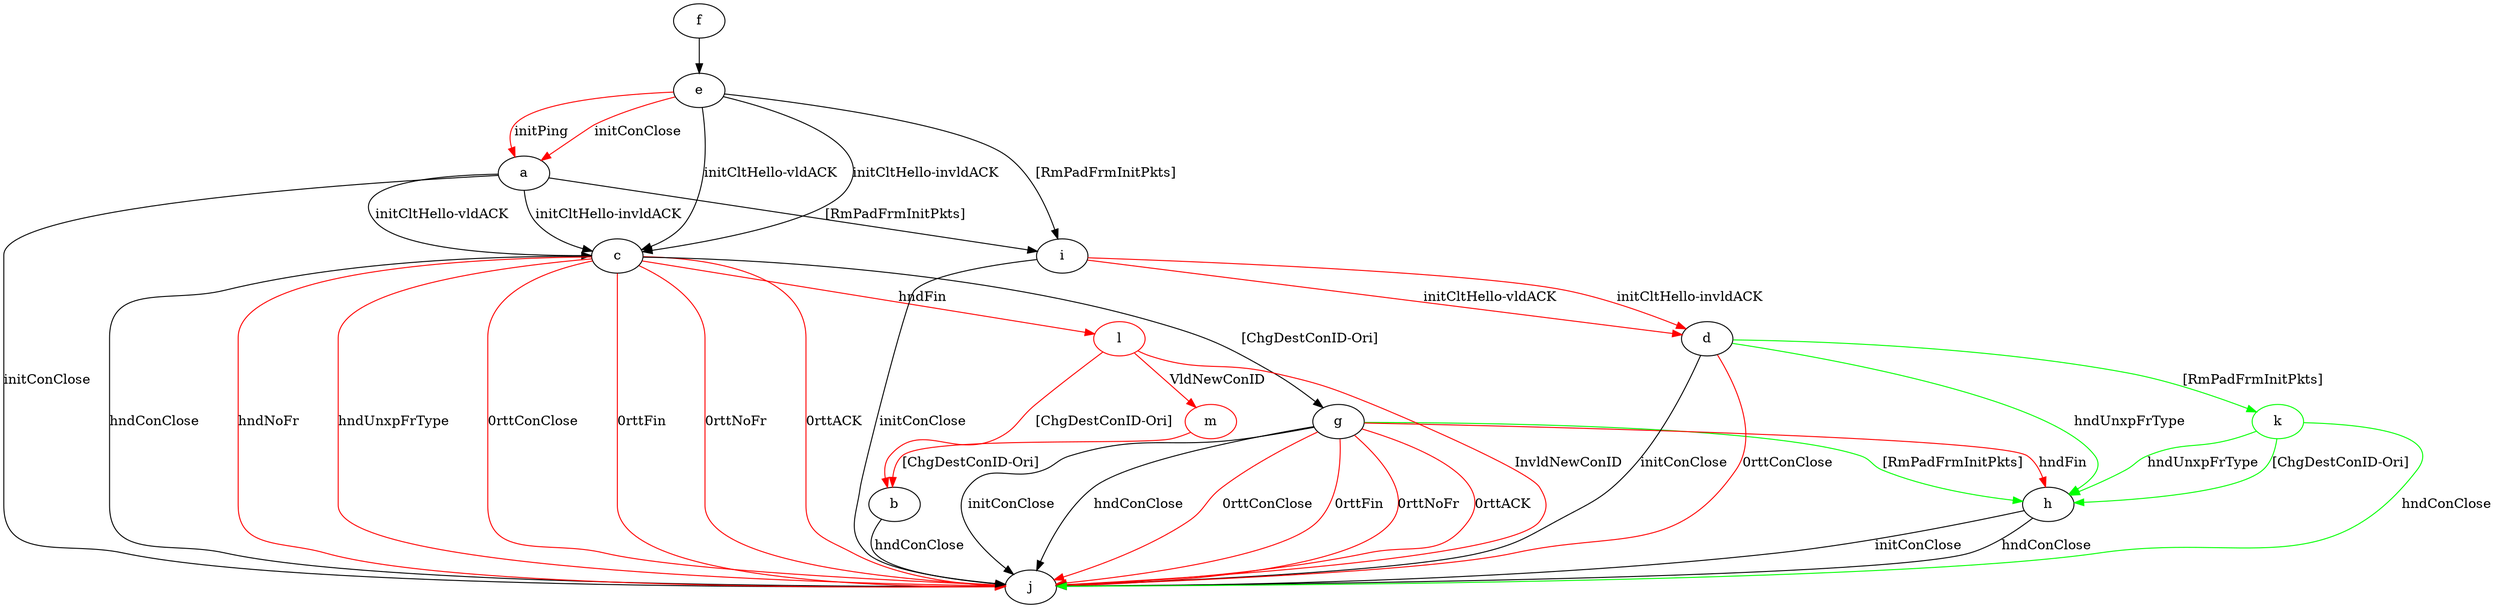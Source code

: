 digraph "" {
	a -> c	[key=0,
		label="initCltHello-vldACK "];
	a -> c	[key=1,
		label="initCltHello-invldACK "];
	a -> i	[key=0,
		label="[RmPadFrmInitPkts] "];
	a -> j	[key=0,
		label="initConClose "];
	b -> j	[key=0,
		label="hndConClose "];
	c -> g	[key=0,
		label="[ChgDestConID-Ori] "];
	c -> j	[key=0,
		label="hndConClose "];
	c -> j	[key=1,
		color=red,
		label="hndNoFr "];
	c -> j	[key=2,
		color=red,
		label="hndUnxpFrType "];
	c -> j	[key=3,
		color=red,
		label="0rttConClose "];
	c -> j	[key=4,
		color=red,
		label="0rttFin "];
	c -> j	[key=5,
		color=red,
		label="0rttNoFr "];
	c -> j	[key=6,
		color=red,
		label="0rttACK "];
	l	[color=red];
	c -> l	[key=0,
		color=red,
		label="hndFin "];
	d -> h	[key=0,
		color=green,
		label="hndUnxpFrType "];
	d -> j	[key=0,
		label="initConClose "];
	d -> j	[key=1,
		color=red,
		label="0rttConClose "];
	k	[color=green];
	d -> k	[key=0,
		color=green,
		label="[RmPadFrmInitPkts] "];
	e -> a	[key=0,
		color=red,
		label="initPing "];
	e -> a	[key=1,
		color=red,
		label="initConClose "];
	e -> c	[key=0,
		label="initCltHello-vldACK "];
	e -> c	[key=1,
		label="initCltHello-invldACK "];
	e -> i	[key=0,
		label="[RmPadFrmInitPkts] "];
	f -> e	[key=0];
	g -> h	[key=0,
		color=green,
		label="[RmPadFrmInitPkts] "];
	g -> h	[key=1,
		color=red,
		label="hndFin "];
	g -> j	[key=0,
		label="initConClose "];
	g -> j	[key=1,
		label="hndConClose "];
	g -> j	[key=2,
		color=red,
		label="0rttConClose "];
	g -> j	[key=3,
		color=red,
		label="0rttFin "];
	g -> j	[key=4,
		color=red,
		label="0rttNoFr "];
	g -> j	[key=5,
		color=red,
		label="0rttACK "];
	h -> j	[key=0,
		label="initConClose "];
	h -> j	[key=1,
		label="hndConClose "];
	i -> d	[key=0,
		color=red,
		label="initCltHello-vldACK "];
	i -> d	[key=1,
		color=red,
		label="initCltHello-invldACK "];
	i -> j	[key=0,
		label="initConClose "];
	k -> h	[key=0,
		color=green,
		label="hndUnxpFrType "];
	k -> h	[key=1,
		color=green,
		label="[ChgDestConID-Ori] "];
	k -> j	[key=0,
		color=green,
		label="hndConClose "];
	l -> b	[key=0,
		color=red,
		label="[ChgDestConID-Ori] "];
	l -> j	[key=0,
		color=red,
		label="InvldNewConID "];
	m	[color=red];
	l -> m	[key=0,
		color=red,
		label="VldNewConID "];
	m -> b	[key=0,
		color=red,
		label="[ChgDestConID-Ori] "];
}

